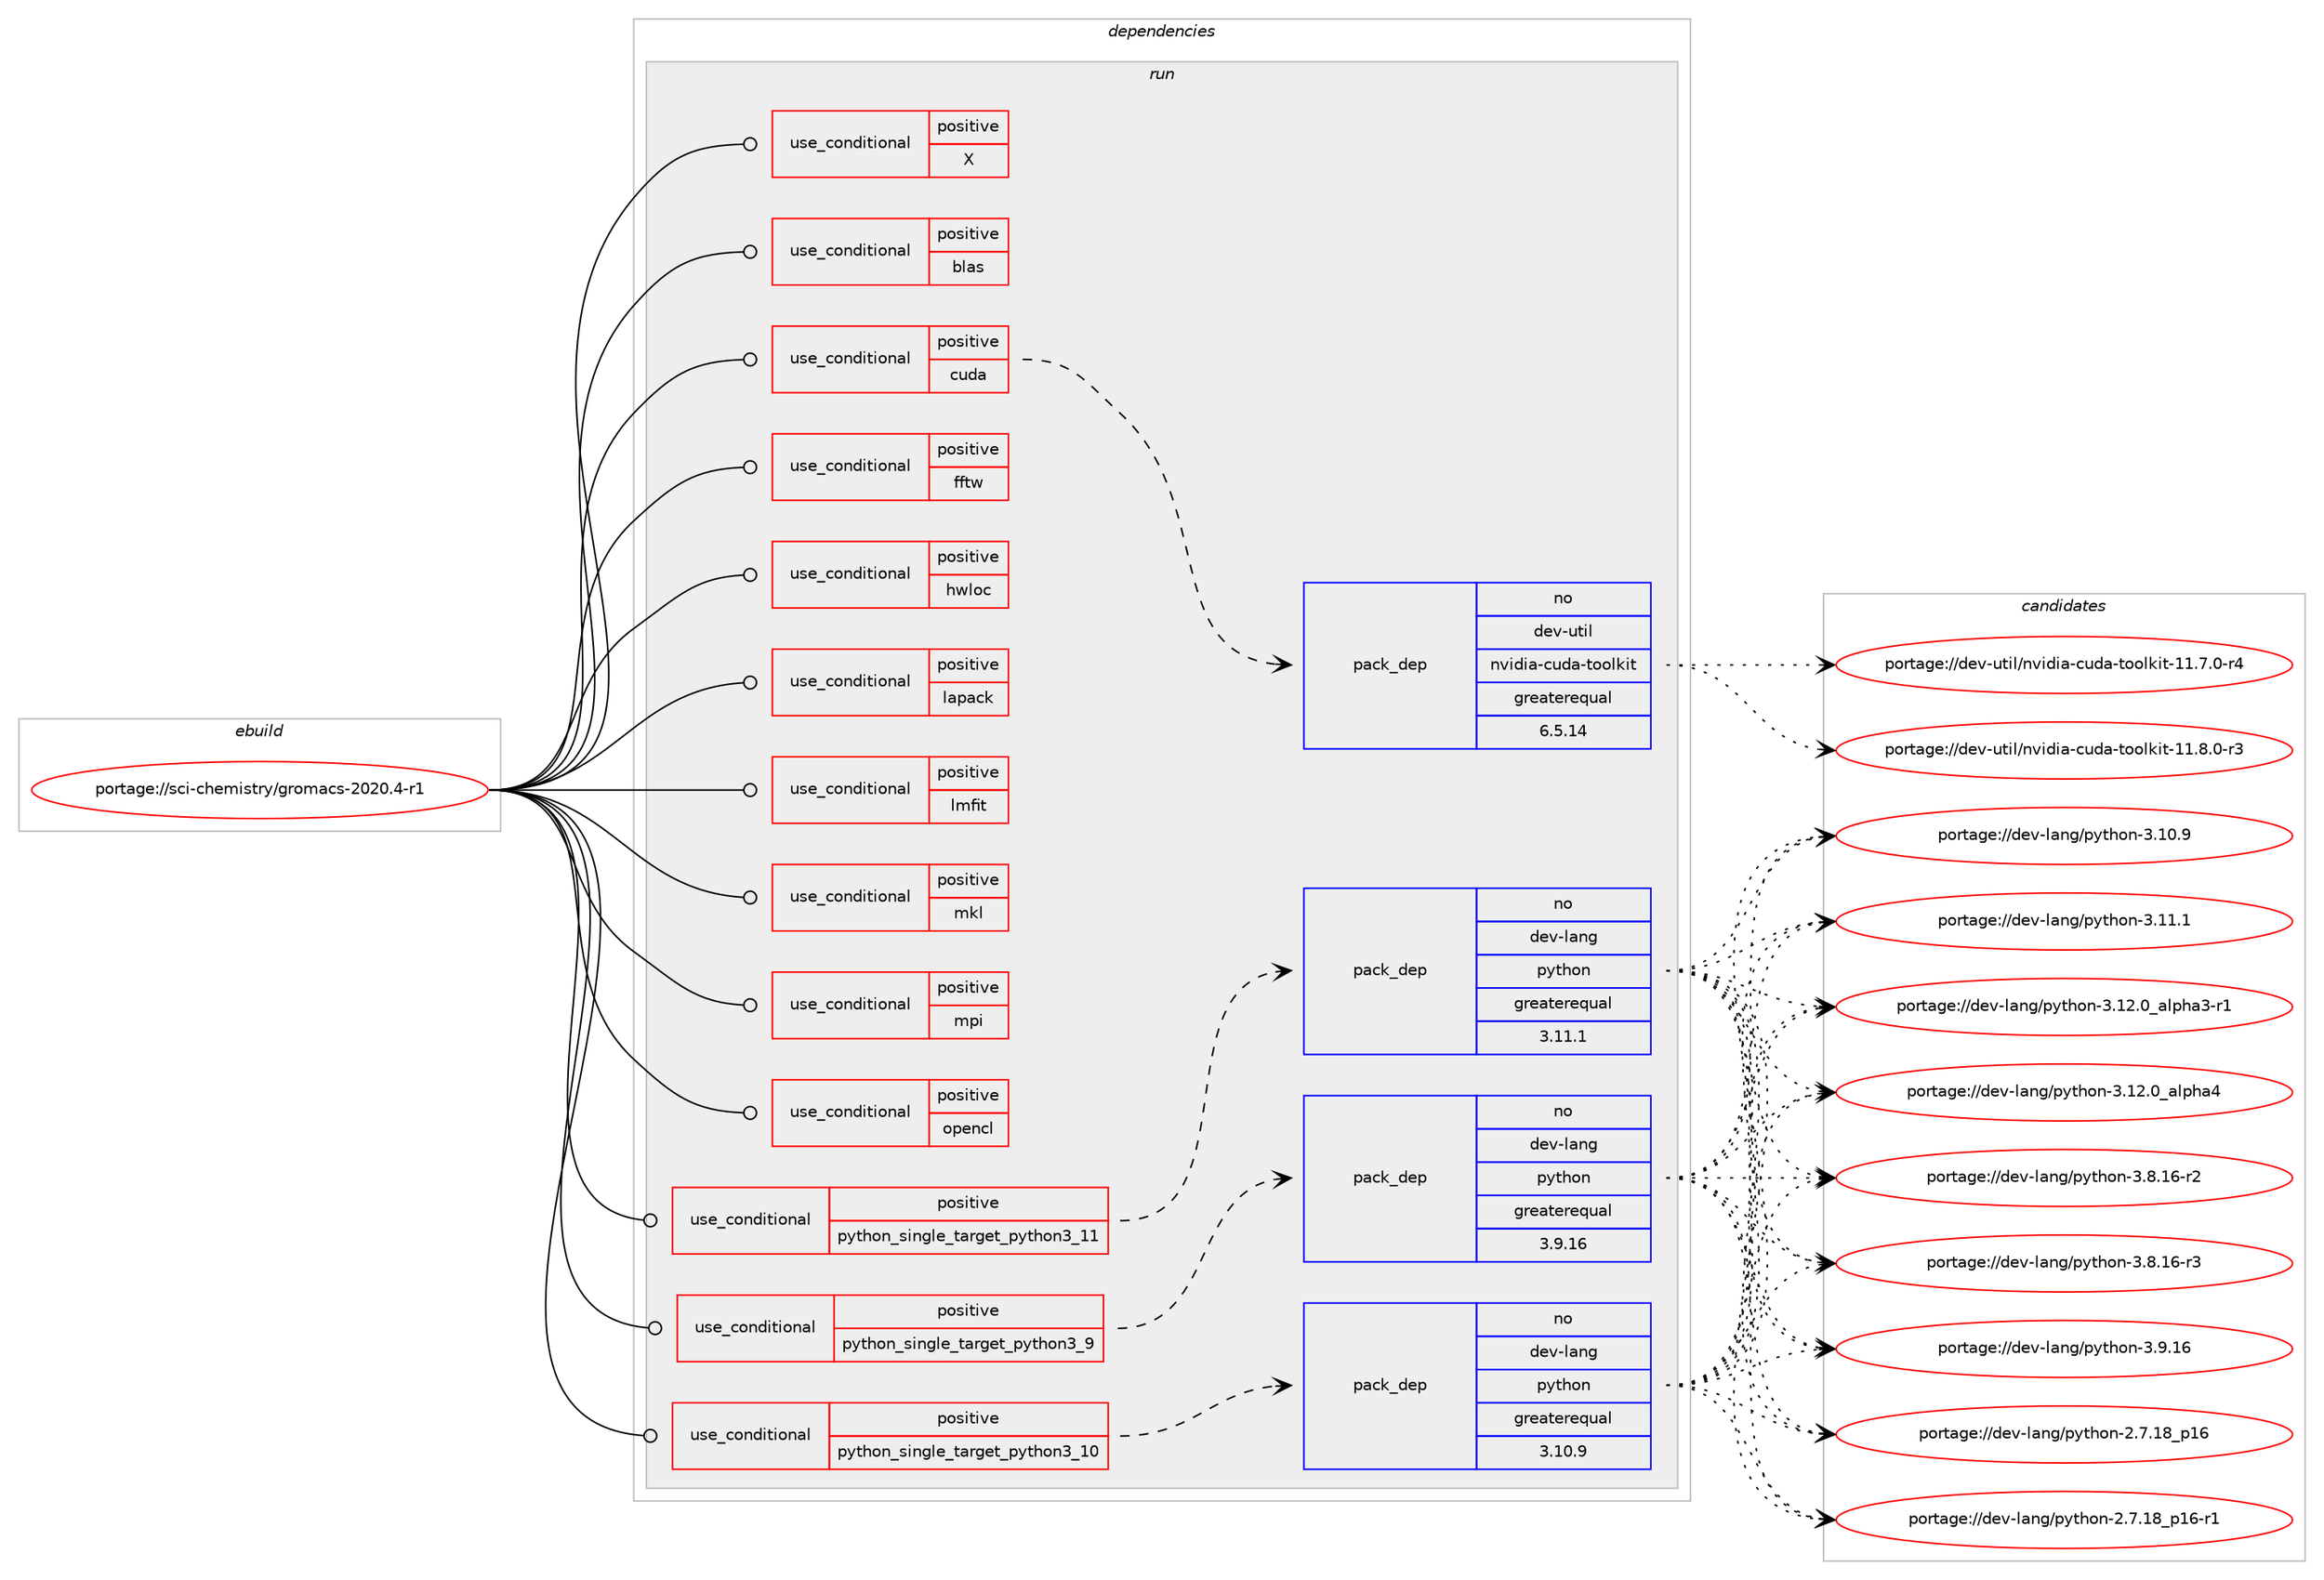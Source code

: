 digraph prolog {

# *************
# Graph options
# *************

newrank=true;
concentrate=true;
compound=true;
graph [rankdir=LR,fontname=Helvetica,fontsize=10,ranksep=1.5];#, ranksep=2.5, nodesep=0.2];
edge  [arrowhead=vee];
node  [fontname=Helvetica,fontsize=10];

# **********
# The ebuild
# **********

subgraph cluster_leftcol {
color=gray;
rank=same;
label=<<i>ebuild</i>>;
id [label="portage://sci-chemistry/gromacs-2020.4-r1", color=red, width=4, href="../sci-chemistry/gromacs-2020.4-r1.svg"];
}

# ****************
# The dependencies
# ****************

subgraph cluster_midcol {
color=gray;
label=<<i>dependencies</i>>;
subgraph cluster_compile {
fillcolor="#eeeeee";
style=filled;
label=<<i>compile</i>>;
}
subgraph cluster_compileandrun {
fillcolor="#eeeeee";
style=filled;
label=<<i>compile and run</i>>;
}
subgraph cluster_run {
fillcolor="#eeeeee";
style=filled;
label=<<i>run</i>>;
subgraph cond1027 {
dependency1609 [label=<<TABLE BORDER="0" CELLBORDER="1" CELLSPACING="0" CELLPADDING="4"><TR><TD ROWSPAN="3" CELLPADDING="10">use_conditional</TD></TR><TR><TD>positive</TD></TR><TR><TD>X</TD></TR></TABLE>>, shape=none, color=red];
# *** BEGIN UNKNOWN DEPENDENCY TYPE (TODO) ***
# dependency1609 -> package_dependency(portage://sci-chemistry/gromacs-2020.4-r1,run,no,x11-libs,libX11,none,[,,],[],[])
# *** END UNKNOWN DEPENDENCY TYPE (TODO) ***

# *** BEGIN UNKNOWN DEPENDENCY TYPE (TODO) ***
# dependency1609 -> package_dependency(portage://sci-chemistry/gromacs-2020.4-r1,run,no,x11-libs,libSM,none,[,,],[],[])
# *** END UNKNOWN DEPENDENCY TYPE (TODO) ***

# *** BEGIN UNKNOWN DEPENDENCY TYPE (TODO) ***
# dependency1609 -> package_dependency(portage://sci-chemistry/gromacs-2020.4-r1,run,no,x11-libs,libICE,none,[,,],[],[])
# *** END UNKNOWN DEPENDENCY TYPE (TODO) ***

}
id:e -> dependency1609:w [weight=20,style="solid",arrowhead="odot"];
subgraph cond1028 {
dependency1610 [label=<<TABLE BORDER="0" CELLBORDER="1" CELLSPACING="0" CELLPADDING="4"><TR><TD ROWSPAN="3" CELLPADDING="10">use_conditional</TD></TR><TR><TD>positive</TD></TR><TR><TD>blas</TD></TR></TABLE>>, shape=none, color=red];
# *** BEGIN UNKNOWN DEPENDENCY TYPE (TODO) ***
# dependency1610 -> package_dependency(portage://sci-chemistry/gromacs-2020.4-r1,run,no,virtual,blas,none,[,,],[],[])
# *** END UNKNOWN DEPENDENCY TYPE (TODO) ***

}
id:e -> dependency1610:w [weight=20,style="solid",arrowhead="odot"];
subgraph cond1029 {
dependency1611 [label=<<TABLE BORDER="0" CELLBORDER="1" CELLSPACING="0" CELLPADDING="4"><TR><TD ROWSPAN="3" CELLPADDING="10">use_conditional</TD></TR><TR><TD>positive</TD></TR><TR><TD>cuda</TD></TR></TABLE>>, shape=none, color=red];
subgraph pack565 {
dependency1612 [label=<<TABLE BORDER="0" CELLBORDER="1" CELLSPACING="0" CELLPADDING="4" WIDTH="220"><TR><TD ROWSPAN="6" CELLPADDING="30">pack_dep</TD></TR><TR><TD WIDTH="110">no</TD></TR><TR><TD>dev-util</TD></TR><TR><TD>nvidia-cuda-toolkit</TD></TR><TR><TD>greaterequal</TD></TR><TR><TD>6.5.14</TD></TR></TABLE>>, shape=none, color=blue];
}
dependency1611:e -> dependency1612:w [weight=20,style="dashed",arrowhead="vee"];
}
id:e -> dependency1611:w [weight=20,style="solid",arrowhead="odot"];
subgraph cond1030 {
dependency1613 [label=<<TABLE BORDER="0" CELLBORDER="1" CELLSPACING="0" CELLPADDING="4"><TR><TD ROWSPAN="3" CELLPADDING="10">use_conditional</TD></TR><TR><TD>positive</TD></TR><TR><TD>fftw</TD></TR></TABLE>>, shape=none, color=red];
# *** BEGIN UNKNOWN DEPENDENCY TYPE (TODO) ***
# dependency1613 -> package_dependency(portage://sci-chemistry/gromacs-2020.4-r1,run,no,sci-libs,fftw,none,[,,],[slot(3.0),equal],[])
# *** END UNKNOWN DEPENDENCY TYPE (TODO) ***

}
id:e -> dependency1613:w [weight=20,style="solid",arrowhead="odot"];
subgraph cond1031 {
dependency1614 [label=<<TABLE BORDER="0" CELLBORDER="1" CELLSPACING="0" CELLPADDING="4"><TR><TD ROWSPAN="3" CELLPADDING="10">use_conditional</TD></TR><TR><TD>positive</TD></TR><TR><TD>hwloc</TD></TR></TABLE>>, shape=none, color=red];
# *** BEGIN UNKNOWN DEPENDENCY TYPE (TODO) ***
# dependency1614 -> package_dependency(portage://sci-chemistry/gromacs-2020.4-r1,run,no,sys-apps,hwloc,none,[,,],any_same_slot,[])
# *** END UNKNOWN DEPENDENCY TYPE (TODO) ***

}
id:e -> dependency1614:w [weight=20,style="solid",arrowhead="odot"];
subgraph cond1032 {
dependency1615 [label=<<TABLE BORDER="0" CELLBORDER="1" CELLSPACING="0" CELLPADDING="4"><TR><TD ROWSPAN="3" CELLPADDING="10">use_conditional</TD></TR><TR><TD>positive</TD></TR><TR><TD>lapack</TD></TR></TABLE>>, shape=none, color=red];
# *** BEGIN UNKNOWN DEPENDENCY TYPE (TODO) ***
# dependency1615 -> package_dependency(portage://sci-chemistry/gromacs-2020.4-r1,run,no,virtual,lapack,none,[,,],[],[])
# *** END UNKNOWN DEPENDENCY TYPE (TODO) ***

}
id:e -> dependency1615:w [weight=20,style="solid",arrowhead="odot"];
subgraph cond1033 {
dependency1616 [label=<<TABLE BORDER="0" CELLBORDER="1" CELLSPACING="0" CELLPADDING="4"><TR><TD ROWSPAN="3" CELLPADDING="10">use_conditional</TD></TR><TR><TD>positive</TD></TR><TR><TD>lmfit</TD></TR></TABLE>>, shape=none, color=red];
# *** BEGIN UNKNOWN DEPENDENCY TYPE (TODO) ***
# dependency1616 -> package_dependency(portage://sci-chemistry/gromacs-2020.4-r1,run,no,sci-libs,lmfit,none,[,,],any_same_slot,[])
# *** END UNKNOWN DEPENDENCY TYPE (TODO) ***

}
id:e -> dependency1616:w [weight=20,style="solid",arrowhead="odot"];
subgraph cond1034 {
dependency1617 [label=<<TABLE BORDER="0" CELLBORDER="1" CELLSPACING="0" CELLPADDING="4"><TR><TD ROWSPAN="3" CELLPADDING="10">use_conditional</TD></TR><TR><TD>positive</TD></TR><TR><TD>mkl</TD></TR></TABLE>>, shape=none, color=red];
# *** BEGIN UNKNOWN DEPENDENCY TYPE (TODO) ***
# dependency1617 -> package_dependency(portage://sci-chemistry/gromacs-2020.4-r1,run,no,sci-libs,mkl,none,[,,],[],[])
# *** END UNKNOWN DEPENDENCY TYPE (TODO) ***

}
id:e -> dependency1617:w [weight=20,style="solid",arrowhead="odot"];
subgraph cond1035 {
dependency1618 [label=<<TABLE BORDER="0" CELLBORDER="1" CELLSPACING="0" CELLPADDING="4"><TR><TD ROWSPAN="3" CELLPADDING="10">use_conditional</TD></TR><TR><TD>positive</TD></TR><TR><TD>mpi</TD></TR></TABLE>>, shape=none, color=red];
# *** BEGIN UNKNOWN DEPENDENCY TYPE (TODO) ***
# dependency1618 -> package_dependency(portage://sci-chemistry/gromacs-2020.4-r1,run,no,virtual,mpi,none,[,,],[],[])
# *** END UNKNOWN DEPENDENCY TYPE (TODO) ***

}
id:e -> dependency1618:w [weight=20,style="solid",arrowhead="odot"];
subgraph cond1036 {
dependency1619 [label=<<TABLE BORDER="0" CELLBORDER="1" CELLSPACING="0" CELLPADDING="4"><TR><TD ROWSPAN="3" CELLPADDING="10">use_conditional</TD></TR><TR><TD>positive</TD></TR><TR><TD>opencl</TD></TR></TABLE>>, shape=none, color=red];
# *** BEGIN UNKNOWN DEPENDENCY TYPE (TODO) ***
# dependency1619 -> package_dependency(portage://sci-chemistry/gromacs-2020.4-r1,run,no,virtual,opencl,none,[,,],[],[])
# *** END UNKNOWN DEPENDENCY TYPE (TODO) ***

}
id:e -> dependency1619:w [weight=20,style="solid",arrowhead="odot"];
subgraph cond1037 {
dependency1620 [label=<<TABLE BORDER="0" CELLBORDER="1" CELLSPACING="0" CELLPADDING="4"><TR><TD ROWSPAN="3" CELLPADDING="10">use_conditional</TD></TR><TR><TD>positive</TD></TR><TR><TD>python_single_target_python3_10</TD></TR></TABLE>>, shape=none, color=red];
subgraph pack566 {
dependency1621 [label=<<TABLE BORDER="0" CELLBORDER="1" CELLSPACING="0" CELLPADDING="4" WIDTH="220"><TR><TD ROWSPAN="6" CELLPADDING="30">pack_dep</TD></TR><TR><TD WIDTH="110">no</TD></TR><TR><TD>dev-lang</TD></TR><TR><TD>python</TD></TR><TR><TD>greaterequal</TD></TR><TR><TD>3.10.9</TD></TR></TABLE>>, shape=none, color=blue];
}
dependency1620:e -> dependency1621:w [weight=20,style="dashed",arrowhead="vee"];
}
id:e -> dependency1620:w [weight=20,style="solid",arrowhead="odot"];
subgraph cond1038 {
dependency1622 [label=<<TABLE BORDER="0" CELLBORDER="1" CELLSPACING="0" CELLPADDING="4"><TR><TD ROWSPAN="3" CELLPADDING="10">use_conditional</TD></TR><TR><TD>positive</TD></TR><TR><TD>python_single_target_python3_11</TD></TR></TABLE>>, shape=none, color=red];
subgraph pack567 {
dependency1623 [label=<<TABLE BORDER="0" CELLBORDER="1" CELLSPACING="0" CELLPADDING="4" WIDTH="220"><TR><TD ROWSPAN="6" CELLPADDING="30">pack_dep</TD></TR><TR><TD WIDTH="110">no</TD></TR><TR><TD>dev-lang</TD></TR><TR><TD>python</TD></TR><TR><TD>greaterequal</TD></TR><TR><TD>3.11.1</TD></TR></TABLE>>, shape=none, color=blue];
}
dependency1622:e -> dependency1623:w [weight=20,style="dashed",arrowhead="vee"];
}
id:e -> dependency1622:w [weight=20,style="solid",arrowhead="odot"];
subgraph cond1039 {
dependency1624 [label=<<TABLE BORDER="0" CELLBORDER="1" CELLSPACING="0" CELLPADDING="4"><TR><TD ROWSPAN="3" CELLPADDING="10">use_conditional</TD></TR><TR><TD>positive</TD></TR><TR><TD>python_single_target_python3_9</TD></TR></TABLE>>, shape=none, color=red];
subgraph pack568 {
dependency1625 [label=<<TABLE BORDER="0" CELLBORDER="1" CELLSPACING="0" CELLPADDING="4" WIDTH="220"><TR><TD ROWSPAN="6" CELLPADDING="30">pack_dep</TD></TR><TR><TD WIDTH="110">no</TD></TR><TR><TD>dev-lang</TD></TR><TR><TD>python</TD></TR><TR><TD>greaterequal</TD></TR><TR><TD>3.9.16</TD></TR></TABLE>>, shape=none, color=blue];
}
dependency1624:e -> dependency1625:w [weight=20,style="dashed",arrowhead="vee"];
}
id:e -> dependency1624:w [weight=20,style="solid",arrowhead="odot"];
}
}

# **************
# The candidates
# **************

subgraph cluster_choices {
rank=same;
color=gray;
label=<<i>candidates</i>>;

subgraph choice565 {
color=black;
nodesep=1;
choice10010111845117116105108471101181051001059745991171009745116111111108107105116454949465546484511452 [label="portage://dev-util/nvidia-cuda-toolkit-11.7.0-r4", color=red, width=4,href="../dev-util/nvidia-cuda-toolkit-11.7.0-r4.svg"];
choice10010111845117116105108471101181051001059745991171009745116111111108107105116454949465646484511451 [label="portage://dev-util/nvidia-cuda-toolkit-11.8.0-r3", color=red, width=4,href="../dev-util/nvidia-cuda-toolkit-11.8.0-r3.svg"];
dependency1612:e -> choice10010111845117116105108471101181051001059745991171009745116111111108107105116454949465546484511452:w [style=dotted,weight="100"];
dependency1612:e -> choice10010111845117116105108471101181051001059745991171009745116111111108107105116454949465646484511451:w [style=dotted,weight="100"];
}
subgraph choice566 {
color=black;
nodesep=1;
choice10010111845108971101034711212111610411111045504655464956951124954 [label="portage://dev-lang/python-2.7.18_p16", color=red, width=4,href="../dev-lang/python-2.7.18_p16.svg"];
choice100101118451089711010347112121116104111110455046554649569511249544511449 [label="portage://dev-lang/python-2.7.18_p16-r1", color=red, width=4,href="../dev-lang/python-2.7.18_p16-r1.svg"];
choice10010111845108971101034711212111610411111045514649484657 [label="portage://dev-lang/python-3.10.9", color=red, width=4,href="../dev-lang/python-3.10.9.svg"];
choice10010111845108971101034711212111610411111045514649494649 [label="portage://dev-lang/python-3.11.1", color=red, width=4,href="../dev-lang/python-3.11.1.svg"];
choice10010111845108971101034711212111610411111045514649504648959710811210497514511449 [label="portage://dev-lang/python-3.12.0_alpha3-r1", color=red, width=4,href="../dev-lang/python-3.12.0_alpha3-r1.svg"];
choice1001011184510897110103471121211161041111104551464950464895971081121049752 [label="portage://dev-lang/python-3.12.0_alpha4", color=red, width=4,href="../dev-lang/python-3.12.0_alpha4.svg"];
choice100101118451089711010347112121116104111110455146564649544511450 [label="portage://dev-lang/python-3.8.16-r2", color=red, width=4,href="../dev-lang/python-3.8.16-r2.svg"];
choice100101118451089711010347112121116104111110455146564649544511451 [label="portage://dev-lang/python-3.8.16-r3", color=red, width=4,href="../dev-lang/python-3.8.16-r3.svg"];
choice10010111845108971101034711212111610411111045514657464954 [label="portage://dev-lang/python-3.9.16", color=red, width=4,href="../dev-lang/python-3.9.16.svg"];
dependency1621:e -> choice10010111845108971101034711212111610411111045504655464956951124954:w [style=dotted,weight="100"];
dependency1621:e -> choice100101118451089711010347112121116104111110455046554649569511249544511449:w [style=dotted,weight="100"];
dependency1621:e -> choice10010111845108971101034711212111610411111045514649484657:w [style=dotted,weight="100"];
dependency1621:e -> choice10010111845108971101034711212111610411111045514649494649:w [style=dotted,weight="100"];
dependency1621:e -> choice10010111845108971101034711212111610411111045514649504648959710811210497514511449:w [style=dotted,weight="100"];
dependency1621:e -> choice1001011184510897110103471121211161041111104551464950464895971081121049752:w [style=dotted,weight="100"];
dependency1621:e -> choice100101118451089711010347112121116104111110455146564649544511450:w [style=dotted,weight="100"];
dependency1621:e -> choice100101118451089711010347112121116104111110455146564649544511451:w [style=dotted,weight="100"];
dependency1621:e -> choice10010111845108971101034711212111610411111045514657464954:w [style=dotted,weight="100"];
}
subgraph choice567 {
color=black;
nodesep=1;
choice10010111845108971101034711212111610411111045504655464956951124954 [label="portage://dev-lang/python-2.7.18_p16", color=red, width=4,href="../dev-lang/python-2.7.18_p16.svg"];
choice100101118451089711010347112121116104111110455046554649569511249544511449 [label="portage://dev-lang/python-2.7.18_p16-r1", color=red, width=4,href="../dev-lang/python-2.7.18_p16-r1.svg"];
choice10010111845108971101034711212111610411111045514649484657 [label="portage://dev-lang/python-3.10.9", color=red, width=4,href="../dev-lang/python-3.10.9.svg"];
choice10010111845108971101034711212111610411111045514649494649 [label="portage://dev-lang/python-3.11.1", color=red, width=4,href="../dev-lang/python-3.11.1.svg"];
choice10010111845108971101034711212111610411111045514649504648959710811210497514511449 [label="portage://dev-lang/python-3.12.0_alpha3-r1", color=red, width=4,href="../dev-lang/python-3.12.0_alpha3-r1.svg"];
choice1001011184510897110103471121211161041111104551464950464895971081121049752 [label="portage://dev-lang/python-3.12.0_alpha4", color=red, width=4,href="../dev-lang/python-3.12.0_alpha4.svg"];
choice100101118451089711010347112121116104111110455146564649544511450 [label="portage://dev-lang/python-3.8.16-r2", color=red, width=4,href="../dev-lang/python-3.8.16-r2.svg"];
choice100101118451089711010347112121116104111110455146564649544511451 [label="portage://dev-lang/python-3.8.16-r3", color=red, width=4,href="../dev-lang/python-3.8.16-r3.svg"];
choice10010111845108971101034711212111610411111045514657464954 [label="portage://dev-lang/python-3.9.16", color=red, width=4,href="../dev-lang/python-3.9.16.svg"];
dependency1623:e -> choice10010111845108971101034711212111610411111045504655464956951124954:w [style=dotted,weight="100"];
dependency1623:e -> choice100101118451089711010347112121116104111110455046554649569511249544511449:w [style=dotted,weight="100"];
dependency1623:e -> choice10010111845108971101034711212111610411111045514649484657:w [style=dotted,weight="100"];
dependency1623:e -> choice10010111845108971101034711212111610411111045514649494649:w [style=dotted,weight="100"];
dependency1623:e -> choice10010111845108971101034711212111610411111045514649504648959710811210497514511449:w [style=dotted,weight="100"];
dependency1623:e -> choice1001011184510897110103471121211161041111104551464950464895971081121049752:w [style=dotted,weight="100"];
dependency1623:e -> choice100101118451089711010347112121116104111110455146564649544511450:w [style=dotted,weight="100"];
dependency1623:e -> choice100101118451089711010347112121116104111110455146564649544511451:w [style=dotted,weight="100"];
dependency1623:e -> choice10010111845108971101034711212111610411111045514657464954:w [style=dotted,weight="100"];
}
subgraph choice568 {
color=black;
nodesep=1;
choice10010111845108971101034711212111610411111045504655464956951124954 [label="portage://dev-lang/python-2.7.18_p16", color=red, width=4,href="../dev-lang/python-2.7.18_p16.svg"];
choice100101118451089711010347112121116104111110455046554649569511249544511449 [label="portage://dev-lang/python-2.7.18_p16-r1", color=red, width=4,href="../dev-lang/python-2.7.18_p16-r1.svg"];
choice10010111845108971101034711212111610411111045514649484657 [label="portage://dev-lang/python-3.10.9", color=red, width=4,href="../dev-lang/python-3.10.9.svg"];
choice10010111845108971101034711212111610411111045514649494649 [label="portage://dev-lang/python-3.11.1", color=red, width=4,href="../dev-lang/python-3.11.1.svg"];
choice10010111845108971101034711212111610411111045514649504648959710811210497514511449 [label="portage://dev-lang/python-3.12.0_alpha3-r1", color=red, width=4,href="../dev-lang/python-3.12.0_alpha3-r1.svg"];
choice1001011184510897110103471121211161041111104551464950464895971081121049752 [label="portage://dev-lang/python-3.12.0_alpha4", color=red, width=4,href="../dev-lang/python-3.12.0_alpha4.svg"];
choice100101118451089711010347112121116104111110455146564649544511450 [label="portage://dev-lang/python-3.8.16-r2", color=red, width=4,href="../dev-lang/python-3.8.16-r2.svg"];
choice100101118451089711010347112121116104111110455146564649544511451 [label="portage://dev-lang/python-3.8.16-r3", color=red, width=4,href="../dev-lang/python-3.8.16-r3.svg"];
choice10010111845108971101034711212111610411111045514657464954 [label="portage://dev-lang/python-3.9.16", color=red, width=4,href="../dev-lang/python-3.9.16.svg"];
dependency1625:e -> choice10010111845108971101034711212111610411111045504655464956951124954:w [style=dotted,weight="100"];
dependency1625:e -> choice100101118451089711010347112121116104111110455046554649569511249544511449:w [style=dotted,weight="100"];
dependency1625:e -> choice10010111845108971101034711212111610411111045514649484657:w [style=dotted,weight="100"];
dependency1625:e -> choice10010111845108971101034711212111610411111045514649494649:w [style=dotted,weight="100"];
dependency1625:e -> choice10010111845108971101034711212111610411111045514649504648959710811210497514511449:w [style=dotted,weight="100"];
dependency1625:e -> choice1001011184510897110103471121211161041111104551464950464895971081121049752:w [style=dotted,weight="100"];
dependency1625:e -> choice100101118451089711010347112121116104111110455146564649544511450:w [style=dotted,weight="100"];
dependency1625:e -> choice100101118451089711010347112121116104111110455146564649544511451:w [style=dotted,weight="100"];
dependency1625:e -> choice10010111845108971101034711212111610411111045514657464954:w [style=dotted,weight="100"];
}
}

}
